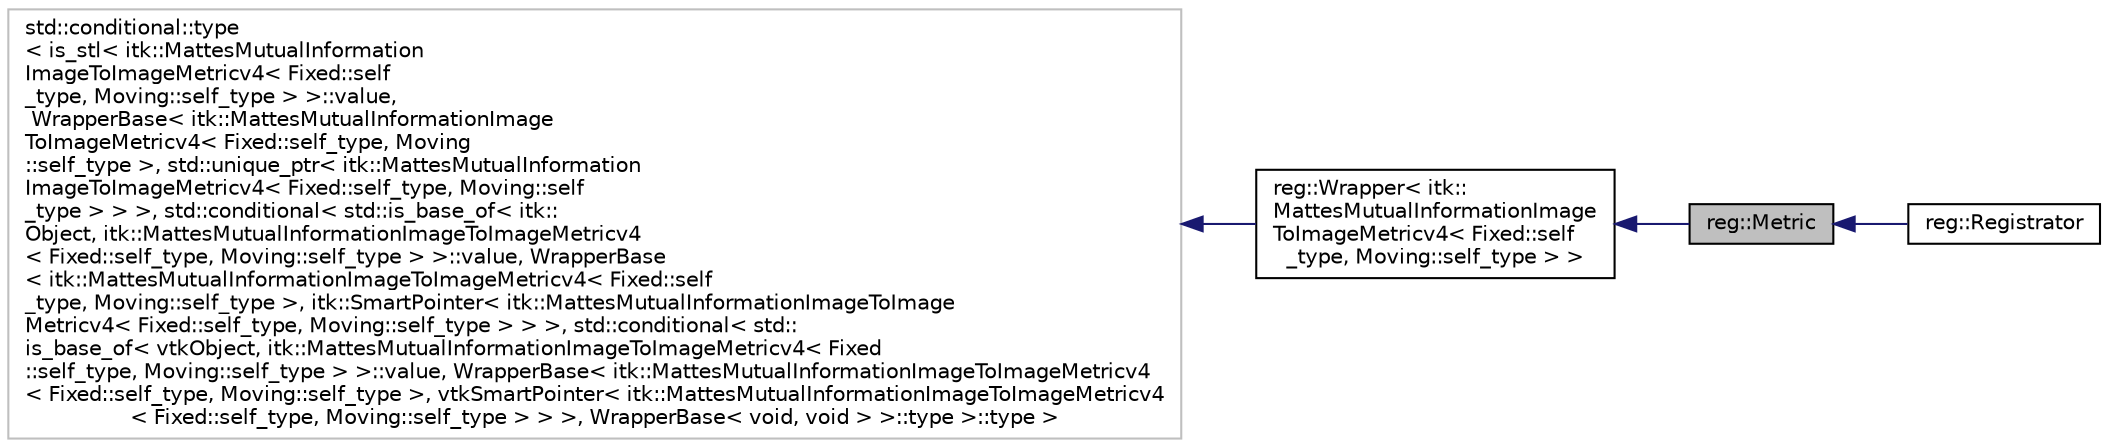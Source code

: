 digraph "reg::Metric"
{
  edge [fontname="Helvetica",fontsize="10",labelfontname="Helvetica",labelfontsize="10"];
  node [fontname="Helvetica",fontsize="10",shape=record];
  rankdir="LR";
  Node0 [label="reg::Metric",height=0.2,width=0.4,color="black", fillcolor="grey75", style="filled", fontcolor="black"];
  Node1 -> Node0 [dir="back",color="midnightblue",fontsize="10",style="solid"];
  Node1 [label="reg::Wrapper\< itk::\lMattesMutualInformationImage\lToImageMetricv4\< Fixed::self\l_type, Moving::self_type \> \>",height=0.2,width=0.4,color="black", fillcolor="white", style="filled",URL="$structreg_1_1_wrapper.html"];
  Node2 -> Node1 [dir="back",color="midnightblue",fontsize="10",style="solid"];
  Node2 [label="std::conditional::type\l\< is_stl\< itk::MattesMutualInformation\lImageToImageMetricv4\< Fixed::self\l_type, Moving::self_type \> \>::value,\l WrapperBase\< itk::MattesMutualInformationImage\lToImageMetricv4\< Fixed::self_type, Moving\l::self_type \>, std::unique_ptr\< itk::MattesMutualInformation\lImageToImageMetricv4\< Fixed::self_type, Moving::self\l_type \> \> \>, std::conditional\< std::is_base_of\< itk::\lObject, itk::MattesMutualInformationImageToImageMetricv4\l\< Fixed::self_type, Moving::self_type \> \>::value, WrapperBase\l\< itk::MattesMutualInformationImageToImageMetricv4\< Fixed::self\l_type, Moving::self_type \>, itk::SmartPointer\< itk::MattesMutualInformationImageToImage\lMetricv4\< Fixed::self_type, Moving::self_type \> \> \>, std::conditional\< std::\lis_base_of\< vtkObject, itk::MattesMutualInformationImageToImageMetricv4\< Fixed\l::self_type, Moving::self_type \> \>::value, WrapperBase\< itk::MattesMutualInformationImageToImageMetricv4\l\< Fixed::self_type, Moving::self_type \>, vtkSmartPointer\< itk::MattesMutualInformationImageToImageMetricv4\l\< Fixed::self_type, Moving::self_type \> \> \>, WrapperBase\< void, void \> \>::type \>::type \>",height=0.2,width=0.4,color="grey75", fillcolor="white", style="filled"];
  Node0 -> Node3 [dir="back",color="midnightblue",fontsize="10",style="solid"];
  Node3 [label="reg::Registrator",height=0.2,width=0.4,color="black", fillcolor="white", style="filled",URL="$structreg_1_1_registrator.html"];
}
